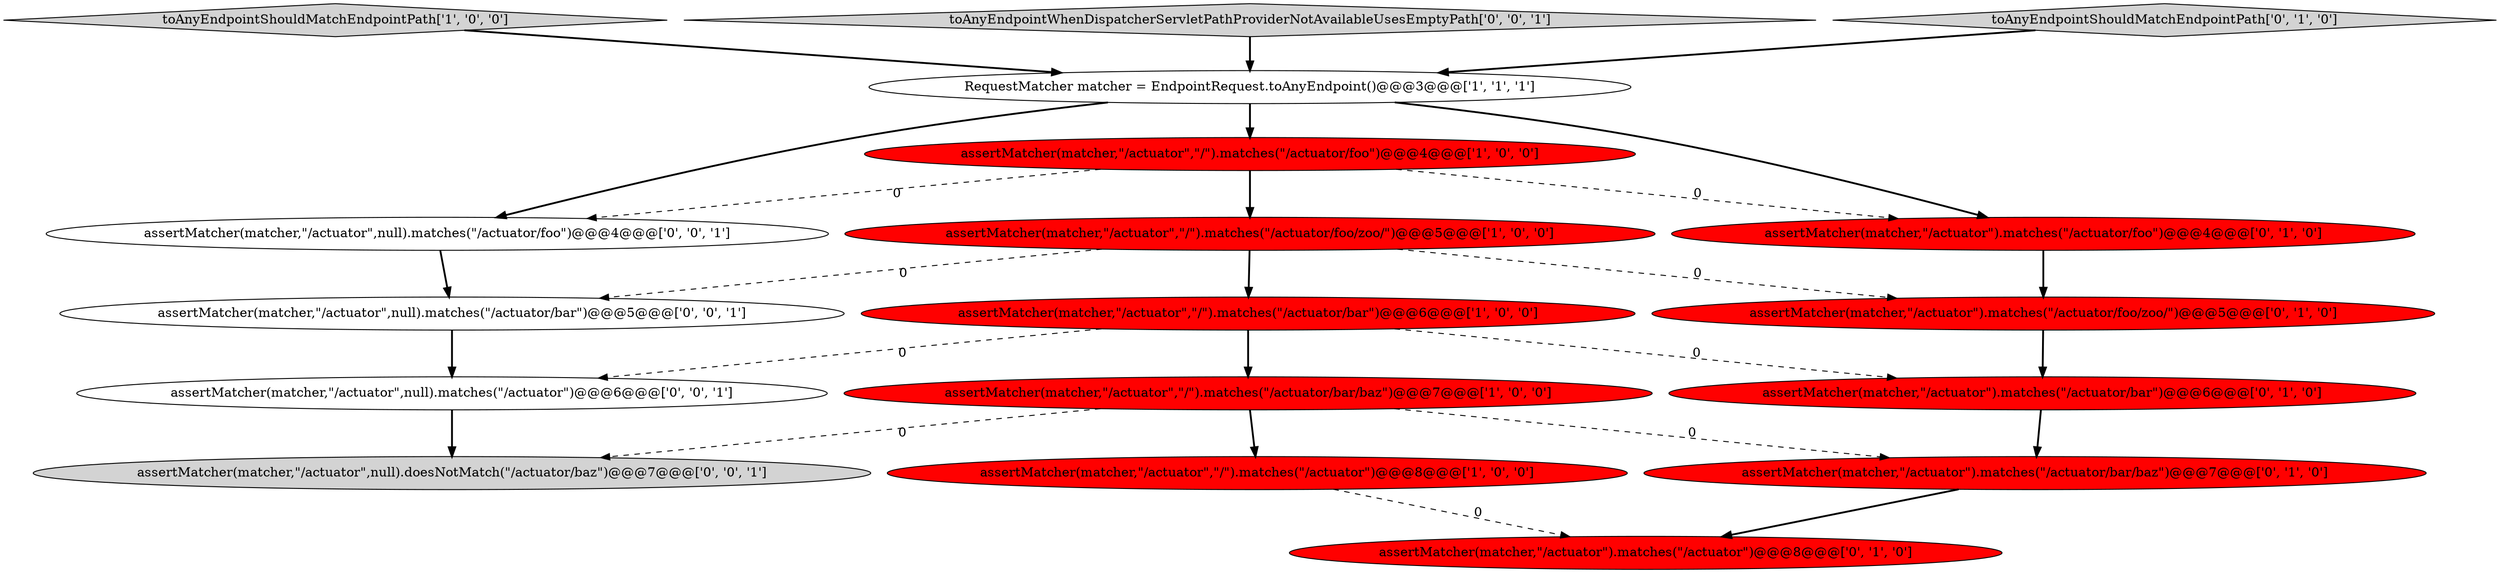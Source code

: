 digraph {
0 [style = filled, label = "assertMatcher(matcher,\"/actuator\",\"/\").matches(\"/actuator/bar\")@@@6@@@['1', '0', '0']", fillcolor = red, shape = ellipse image = "AAA1AAABBB1BBB"];
5 [style = filled, label = "assertMatcher(matcher,\"/actuator\",\"/\").matches(\"/actuator\")@@@8@@@['1', '0', '0']", fillcolor = red, shape = ellipse image = "AAA1AAABBB1BBB"];
6 [style = filled, label = "assertMatcher(matcher,\"/actuator\",\"/\").matches(\"/actuator/foo/zoo/\")@@@5@@@['1', '0', '0']", fillcolor = red, shape = ellipse image = "AAA1AAABBB1BBB"];
4 [style = filled, label = "toAnyEndpointShouldMatchEndpointPath['1', '0', '0']", fillcolor = lightgray, shape = diamond image = "AAA0AAABBB1BBB"];
12 [style = filled, label = "assertMatcher(matcher,\"/actuator\").matches(\"/actuator\")@@@8@@@['0', '1', '0']", fillcolor = red, shape = ellipse image = "AAA1AAABBB2BBB"];
10 [style = filled, label = "assertMatcher(matcher,\"/actuator\").matches(\"/actuator/bar\")@@@6@@@['0', '1', '0']", fillcolor = red, shape = ellipse image = "AAA1AAABBB2BBB"];
14 [style = filled, label = "assertMatcher(matcher,\"/actuator\",null).matches(\"/actuator/foo\")@@@4@@@['0', '0', '1']", fillcolor = white, shape = ellipse image = "AAA0AAABBB3BBB"];
15 [style = filled, label = "assertMatcher(matcher,\"/actuator\",null).matches(\"/actuator\")@@@6@@@['0', '0', '1']", fillcolor = white, shape = ellipse image = "AAA0AAABBB3BBB"];
13 [style = filled, label = "assertMatcher(matcher,\"/actuator\",null).matches(\"/actuator/bar\")@@@5@@@['0', '0', '1']", fillcolor = white, shape = ellipse image = "AAA0AAABBB3BBB"];
1 [style = filled, label = "assertMatcher(matcher,\"/actuator\",\"/\").matches(\"/actuator/bar/baz\")@@@7@@@['1', '0', '0']", fillcolor = red, shape = ellipse image = "AAA1AAABBB1BBB"];
16 [style = filled, label = "toAnyEndpointWhenDispatcherServletPathProviderNotAvailableUsesEmptyPath['0', '0', '1']", fillcolor = lightgray, shape = diamond image = "AAA0AAABBB3BBB"];
9 [style = filled, label = "assertMatcher(matcher,\"/actuator\").matches(\"/actuator/foo/zoo/\")@@@5@@@['0', '1', '0']", fillcolor = red, shape = ellipse image = "AAA1AAABBB2BBB"];
2 [style = filled, label = "assertMatcher(matcher,\"/actuator\",\"/\").matches(\"/actuator/foo\")@@@4@@@['1', '0', '0']", fillcolor = red, shape = ellipse image = "AAA1AAABBB1BBB"];
7 [style = filled, label = "assertMatcher(matcher,\"/actuator\").matches(\"/actuator/bar/baz\")@@@7@@@['0', '1', '0']", fillcolor = red, shape = ellipse image = "AAA1AAABBB2BBB"];
17 [style = filled, label = "assertMatcher(matcher,\"/actuator\",null).doesNotMatch(\"/actuator/baz\")@@@7@@@['0', '0', '1']", fillcolor = lightgray, shape = ellipse image = "AAA0AAABBB3BBB"];
11 [style = filled, label = "assertMatcher(matcher,\"/actuator\").matches(\"/actuator/foo\")@@@4@@@['0', '1', '0']", fillcolor = red, shape = ellipse image = "AAA1AAABBB2BBB"];
8 [style = filled, label = "toAnyEndpointShouldMatchEndpointPath['0', '1', '0']", fillcolor = lightgray, shape = diamond image = "AAA0AAABBB2BBB"];
3 [style = filled, label = "RequestMatcher matcher = EndpointRequest.toAnyEndpoint()@@@3@@@['1', '1', '1']", fillcolor = white, shape = ellipse image = "AAA0AAABBB1BBB"];
1->5 [style = bold, label=""];
16->3 [style = bold, label=""];
4->3 [style = bold, label=""];
5->12 [style = dashed, label="0"];
7->12 [style = bold, label=""];
2->6 [style = bold, label=""];
3->14 [style = bold, label=""];
6->9 [style = dashed, label="0"];
8->3 [style = bold, label=""];
3->11 [style = bold, label=""];
0->15 [style = dashed, label="0"];
6->0 [style = bold, label=""];
9->10 [style = bold, label=""];
11->9 [style = bold, label=""];
10->7 [style = bold, label=""];
0->10 [style = dashed, label="0"];
15->17 [style = bold, label=""];
1->17 [style = dashed, label="0"];
6->13 [style = dashed, label="0"];
2->14 [style = dashed, label="0"];
3->2 [style = bold, label=""];
0->1 [style = bold, label=""];
2->11 [style = dashed, label="0"];
13->15 [style = bold, label=""];
14->13 [style = bold, label=""];
1->7 [style = dashed, label="0"];
}
